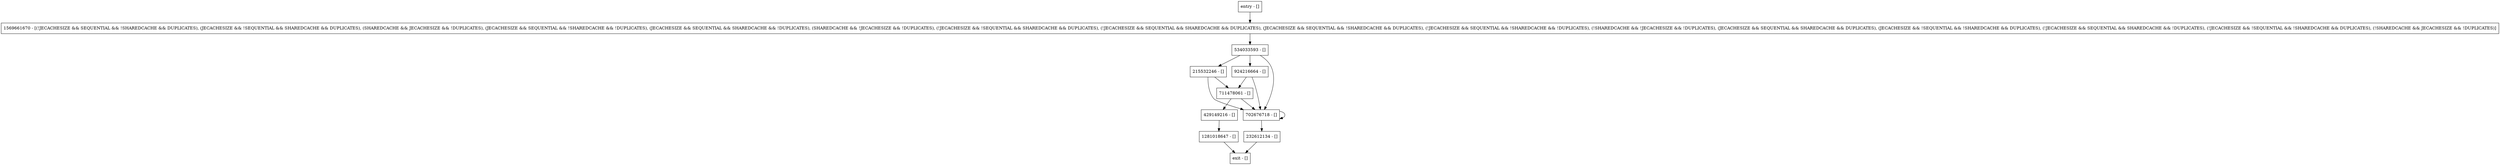 digraph shutdownDaemons {
node [shape=record];
entry [label="entry - []"];
exit [label="exit - []"];
924216664 [label="924216664 - []"];
711478061 [label="711478061 - []"];
429149216 [label="429149216 - []"];
1569661670 [label="1569661670 - [(!JECACHESIZE && SEQUENTIAL && !SHAREDCACHE && DUPLICATES), (JECACHESIZE && !SEQUENTIAL && SHAREDCACHE && DUPLICATES), (SHAREDCACHE && JECACHESIZE && !DUPLICATES), (JECACHESIZE && SEQUENTIAL && !SHAREDCACHE && !DUPLICATES), (JECACHESIZE && SEQUENTIAL && SHAREDCACHE && !DUPLICATES), (SHAREDCACHE && !JECACHESIZE && !DUPLICATES), (!JECACHESIZE && !SEQUENTIAL && SHAREDCACHE && DUPLICATES), (!JECACHESIZE && SEQUENTIAL && SHAREDCACHE && DUPLICATES), (JECACHESIZE && SEQUENTIAL && !SHAREDCACHE && DUPLICATES), (!JECACHESIZE && SEQUENTIAL && !SHAREDCACHE && !DUPLICATES), (!SHAREDCACHE && !JECACHESIZE && !DUPLICATES), (JECACHESIZE && SEQUENTIAL && SHAREDCACHE && DUPLICATES), (JECACHESIZE && !SEQUENTIAL && !SHAREDCACHE && DUPLICATES), (!JECACHESIZE && SEQUENTIAL && SHAREDCACHE && !DUPLICATES), (!JECACHESIZE && !SEQUENTIAL && !SHAREDCACHE && DUPLICATES), (!SHAREDCACHE && JECACHESIZE && !DUPLICATES)]"];
1281018647 [label="1281018647 - []"];
702676718 [label="702676718 - []"];
232612134 [label="232612134 - []"];
215532246 [label="215532246 - []"];
534033593 [label="534033593 - []"];
entry;
exit;
entry -> 1569661670;
924216664 -> 711478061;
924216664 -> 702676718;
711478061 -> 429149216;
711478061 -> 702676718;
429149216 -> 1281018647;
1569661670 -> 534033593;
1281018647 -> exit;
702676718 -> 702676718;
702676718 -> 232612134;
232612134 -> exit;
215532246 -> 711478061;
215532246 -> 702676718;
534033593 -> 924216664;
534033593 -> 702676718;
534033593 -> 215532246;
}
